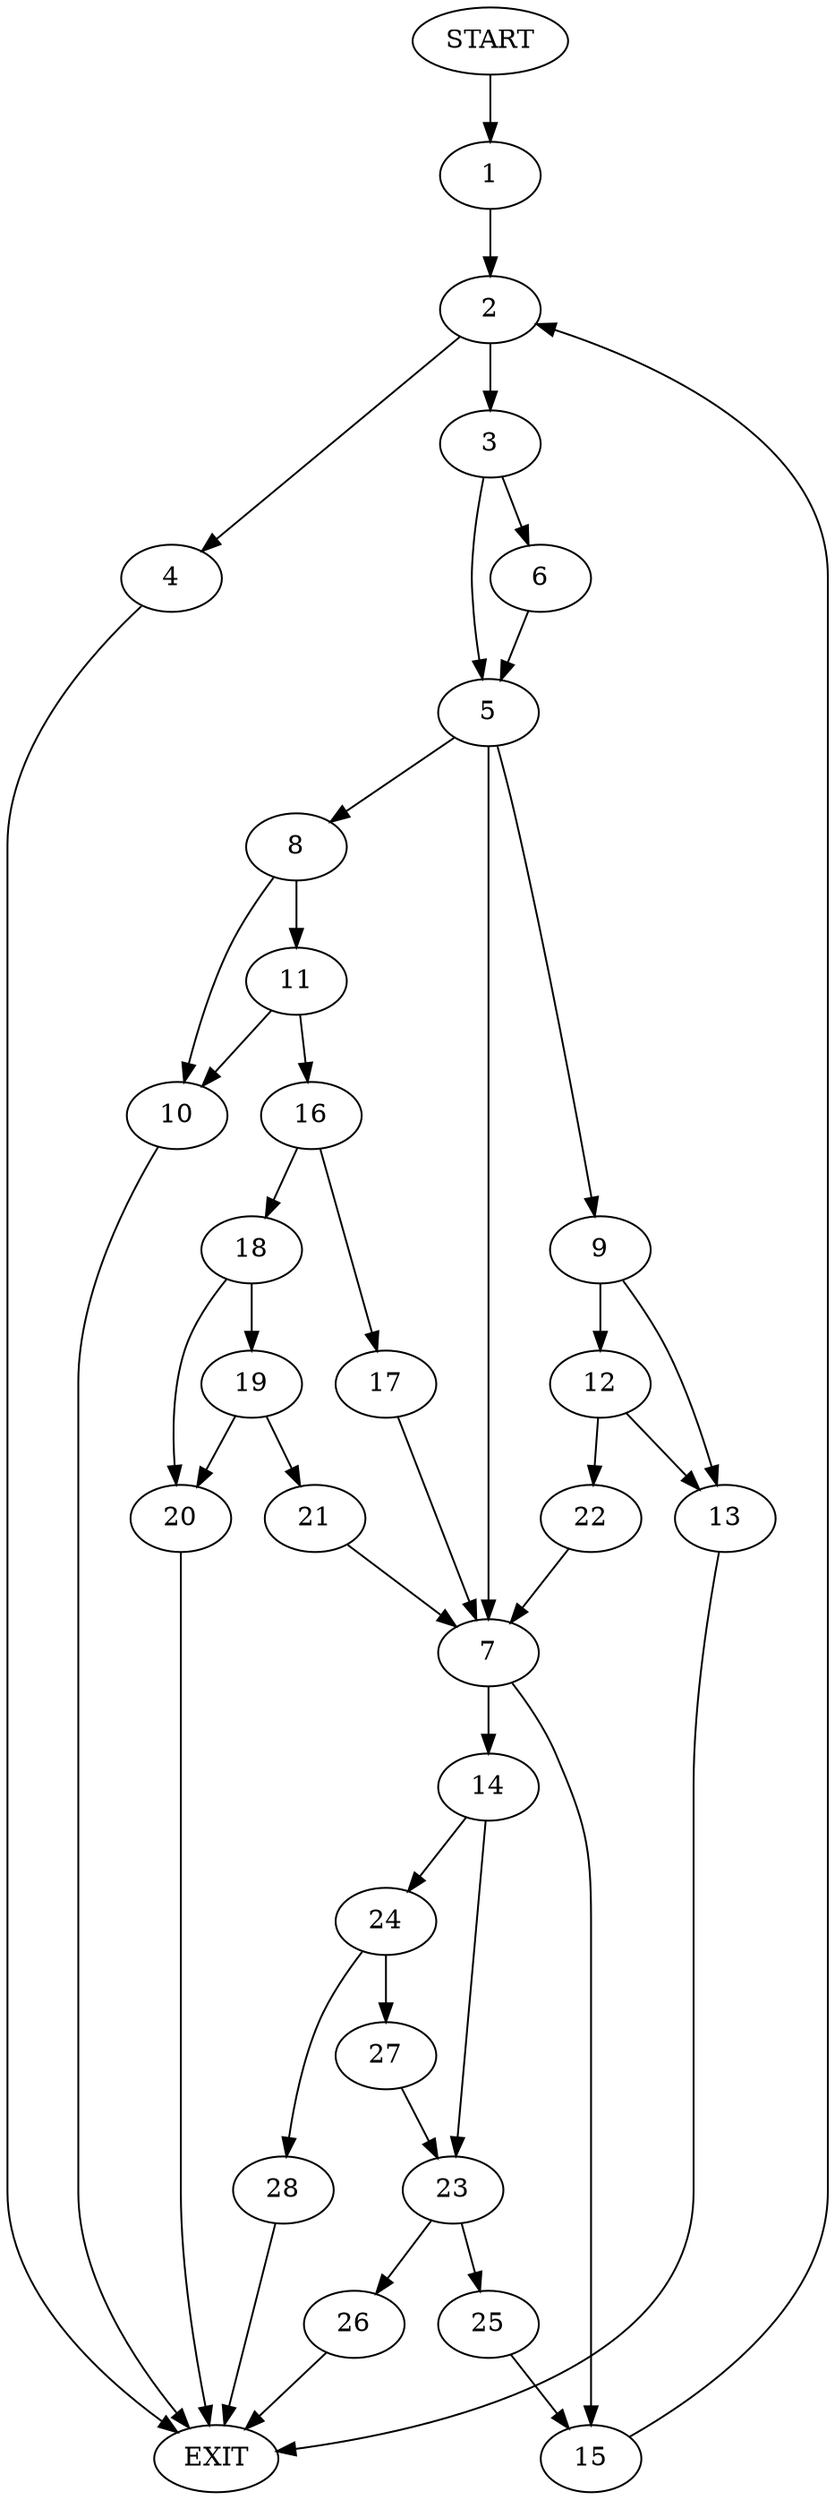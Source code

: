 digraph {
0 [label="START"]
29 [label="EXIT"]
0 -> 1
1 -> 2
2 -> 3
2 -> 4
4 -> 29
3 -> 5
3 -> 6
5 -> 7
5 -> 8
5 -> 9
6 -> 5
8 -> 10
8 -> 11
9 -> 12
9 -> 13
7 -> 14
7 -> 15
11 -> 10
11 -> 16
10 -> 29
16 -> 17
16 -> 18
17 -> 7
18 -> 19
18 -> 20
20 -> 29
19 -> 20
19 -> 21
21 -> 7
13 -> 29
12 -> 22
12 -> 13
22 -> 7
14 -> 23
14 -> 24
15 -> 2
23 -> 25
23 -> 26
24 -> 27
24 -> 28
27 -> 23
28 -> 29
26 -> 29
25 -> 15
}
